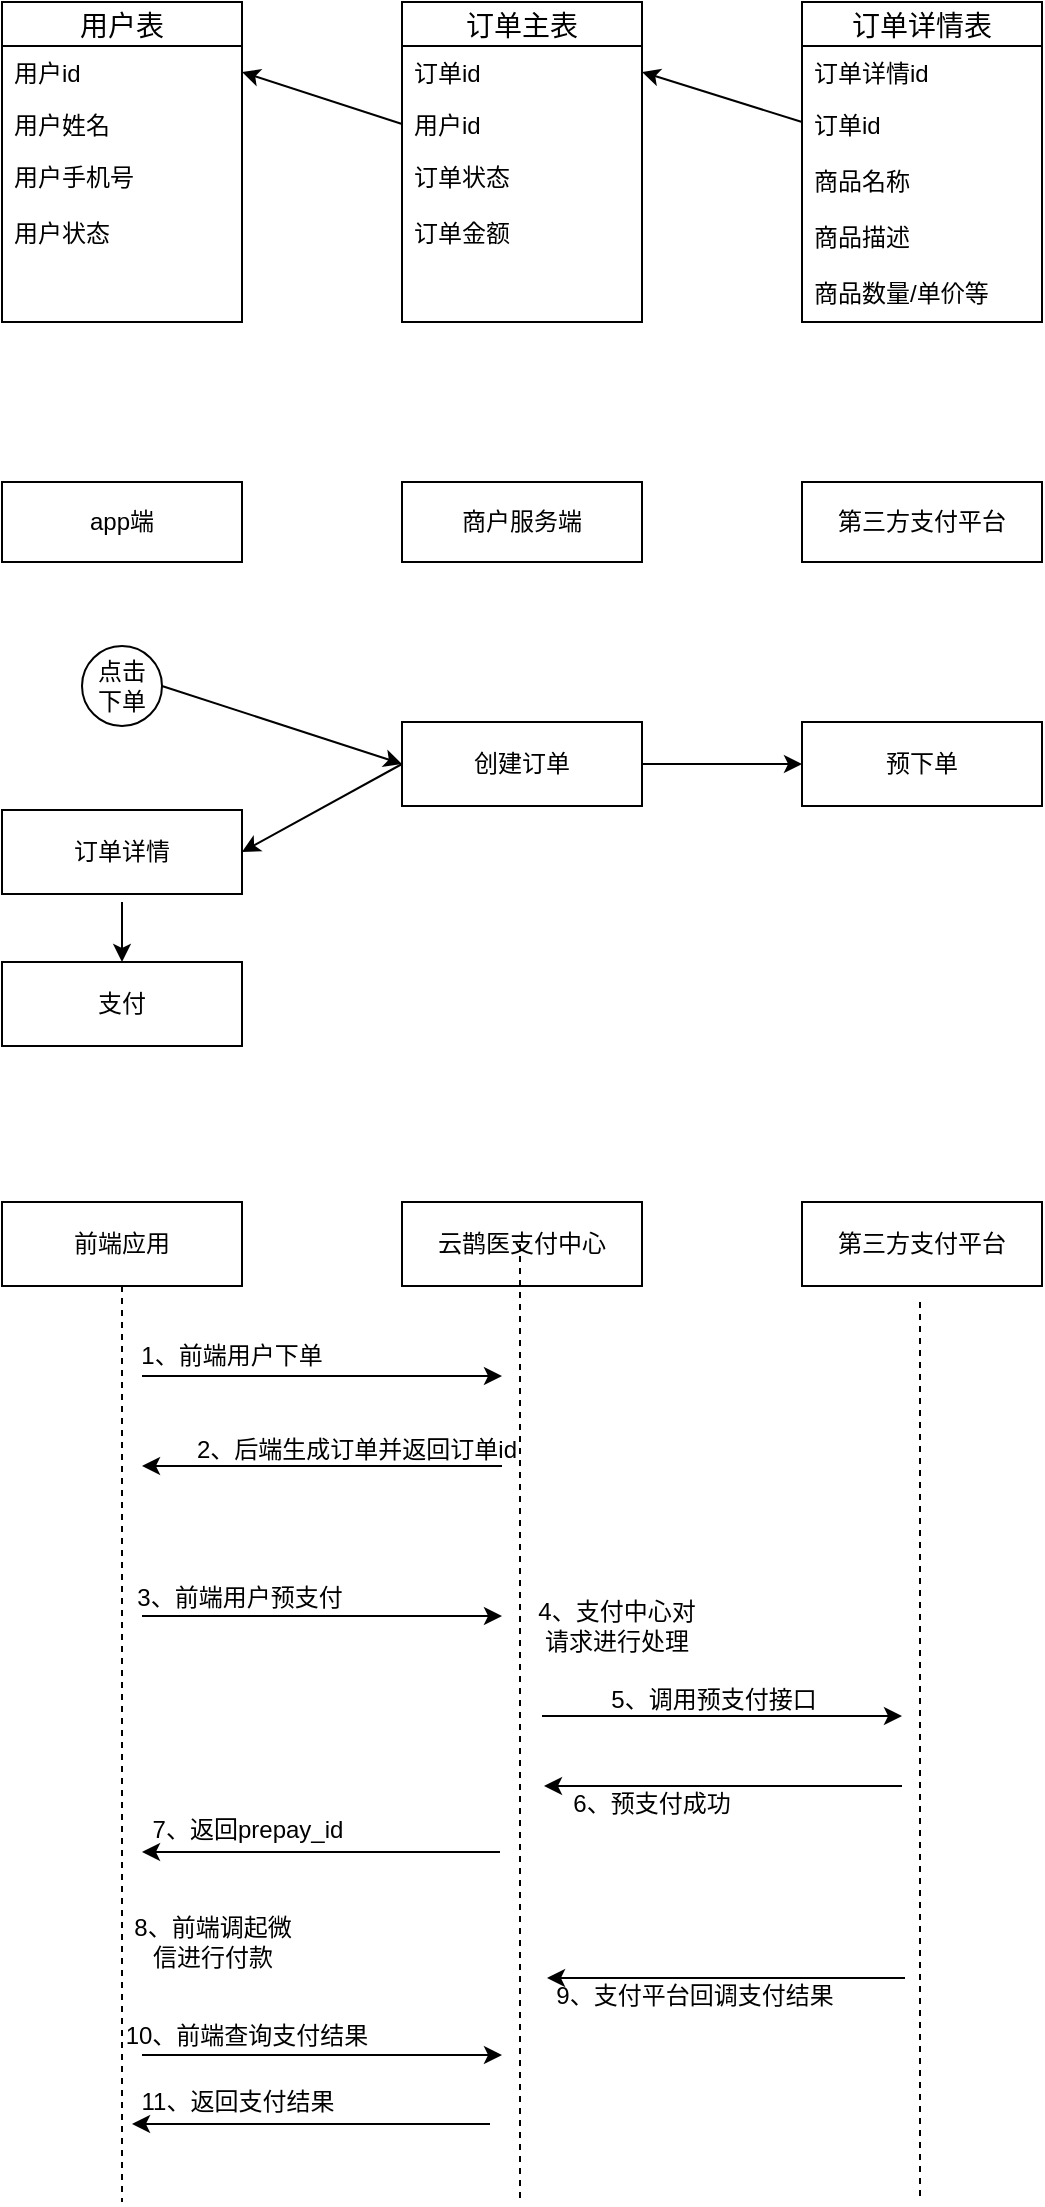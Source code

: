 <mxfile version="12.3.8" type="github" pages="1"><diagram id="iU_TIAPN-Pph5pVSYNDZ" name="第 1 页"><mxGraphModel dx="1550" dy="787" grid="1" gridSize="10" guides="1" tooltips="1" connect="1" arrows="1" fold="1" page="1" pageScale="1" pageWidth="1169" pageHeight="1654" math="0" shadow="0"><root><mxCell id="0"/><mxCell id="1" parent="0"/><mxCell id="6lCbFaMOvaHUvnWq1Ras-11" value="用户表" style="swimlane;fontStyle=0;childLayout=stackLayout;horizontal=1;startSize=22;fillColor=none;horizontalStack=0;resizeParent=1;resizeParentMax=0;resizeLast=0;collapsible=1;marginBottom=0;swimlaneFillColor=#ffffff;align=center;fontSize=14;" vertex="1" parent="1"><mxGeometry x="240" y="480" width="120" height="160" as="geometry"/></mxCell><mxCell id="6lCbFaMOvaHUvnWq1Ras-12" value="用户id" style="text;strokeColor=none;fillColor=none;spacingLeft=4;spacingRight=4;overflow=hidden;rotatable=0;points=[[0,0.5],[1,0.5]];portConstraint=eastwest;fontSize=12;" vertex="1" parent="6lCbFaMOvaHUvnWq1Ras-11"><mxGeometry y="22" width="120" height="26" as="geometry"/></mxCell><mxCell id="6lCbFaMOvaHUvnWq1Ras-13" value="用户姓名" style="text;strokeColor=none;fillColor=none;spacingLeft=4;spacingRight=4;overflow=hidden;rotatable=0;points=[[0,0.5],[1,0.5]];portConstraint=eastwest;fontSize=12;" vertex="1" parent="6lCbFaMOvaHUvnWq1Ras-11"><mxGeometry y="48" width="120" height="26" as="geometry"/></mxCell><mxCell id="6lCbFaMOvaHUvnWq1Ras-14" value="用户手机号&#10;&#10;用户状态" style="text;strokeColor=none;fillColor=none;spacingLeft=4;spacingRight=4;overflow=hidden;rotatable=0;points=[[0,0.5],[1,0.5]];portConstraint=eastwest;fontSize=12;" vertex="1" parent="6lCbFaMOvaHUvnWq1Ras-11"><mxGeometry y="74" width="120" height="86" as="geometry"/></mxCell><mxCell id="6lCbFaMOvaHUvnWq1Ras-15" value="订单主表" style="swimlane;fontStyle=0;childLayout=stackLayout;horizontal=1;startSize=22;fillColor=none;horizontalStack=0;resizeParent=1;resizeParentMax=0;resizeLast=0;collapsible=1;marginBottom=0;swimlaneFillColor=#ffffff;align=center;fontSize=14;" vertex="1" parent="1"><mxGeometry x="440" y="480" width="120" height="160" as="geometry"/></mxCell><mxCell id="6lCbFaMOvaHUvnWq1Ras-16" value="订单id" style="text;strokeColor=none;fillColor=none;spacingLeft=4;spacingRight=4;overflow=hidden;rotatable=0;points=[[0,0.5],[1,0.5]];portConstraint=eastwest;fontSize=12;" vertex="1" parent="6lCbFaMOvaHUvnWq1Ras-15"><mxGeometry y="22" width="120" height="26" as="geometry"/></mxCell><mxCell id="6lCbFaMOvaHUvnWq1Ras-17" value="用户id" style="text;strokeColor=none;fillColor=none;spacingLeft=4;spacingRight=4;overflow=hidden;rotatable=0;points=[[0,0.5],[1,0.5]];portConstraint=eastwest;fontSize=12;" vertex="1" parent="6lCbFaMOvaHUvnWq1Ras-15"><mxGeometry y="48" width="120" height="26" as="geometry"/></mxCell><mxCell id="6lCbFaMOvaHUvnWq1Ras-18" value="订单状态&#10;&#10;订单金额" style="text;strokeColor=none;fillColor=none;spacingLeft=4;spacingRight=4;overflow=hidden;rotatable=0;points=[[0,0.5],[1,0.5]];portConstraint=eastwest;fontSize=12;" vertex="1" parent="6lCbFaMOvaHUvnWq1Ras-15"><mxGeometry y="74" width="120" height="86" as="geometry"/></mxCell><mxCell id="6lCbFaMOvaHUvnWq1Ras-19" value="订单详情表" style="swimlane;fontStyle=0;childLayout=stackLayout;horizontal=1;startSize=22;fillColor=none;horizontalStack=0;resizeParent=1;resizeParentMax=0;resizeLast=0;collapsible=1;marginBottom=0;swimlaneFillColor=#ffffff;align=center;fontSize=14;" vertex="1" parent="1"><mxGeometry x="640" y="480" width="120" height="160" as="geometry"/></mxCell><mxCell id="6lCbFaMOvaHUvnWq1Ras-20" value="订单详情id" style="text;strokeColor=none;fillColor=none;spacingLeft=4;spacingRight=4;overflow=hidden;rotatable=0;points=[[0,0.5],[1,0.5]];portConstraint=eastwest;fontSize=12;" vertex="1" parent="6lCbFaMOvaHUvnWq1Ras-19"><mxGeometry y="22" width="120" height="26" as="geometry"/></mxCell><mxCell id="6lCbFaMOvaHUvnWq1Ras-22" value="订单id&#10;&#10;商品名称&#10;&#10;商品描述&#10;&#10;商品数量/单价等" style="text;strokeColor=none;fillColor=none;spacingLeft=4;spacingRight=4;overflow=hidden;rotatable=0;points=[[0,0.5],[1,0.5]];portConstraint=eastwest;fontSize=12;" vertex="1" parent="6lCbFaMOvaHUvnWq1Ras-19"><mxGeometry y="48" width="120" height="112" as="geometry"/></mxCell><mxCell id="6lCbFaMOvaHUvnWq1Ras-23" value="" style="endArrow=classic;html=1;entryX=1;entryY=0.5;entryDx=0;entryDy=0;exitX=0;exitY=0.5;exitDx=0;exitDy=0;" edge="1" parent="1" source="6lCbFaMOvaHUvnWq1Ras-17" target="6lCbFaMOvaHUvnWq1Ras-12"><mxGeometry width="50" height="50" relative="1" as="geometry"><mxPoint x="450" y="790" as="sourcePoint"/><mxPoint x="500" y="740" as="targetPoint"/></mxGeometry></mxCell><mxCell id="6lCbFaMOvaHUvnWq1Ras-25" value="" style="endArrow=classic;html=1;exitX=0;exitY=0.107;exitDx=0;exitDy=0;exitPerimeter=0;entryX=1;entryY=0.5;entryDx=0;entryDy=0;" edge="1" parent="1" source="6lCbFaMOvaHUvnWq1Ras-22" target="6lCbFaMOvaHUvnWq1Ras-16"><mxGeometry width="50" height="50" relative="1" as="geometry"><mxPoint x="640" y="770" as="sourcePoint"/><mxPoint x="690" y="720" as="targetPoint"/></mxGeometry></mxCell><mxCell id="6lCbFaMOvaHUvnWq1Ras-26" value="app端" style="rounded=0;whiteSpace=wrap;html=1;" vertex="1" parent="1"><mxGeometry x="240" y="720" width="120" height="40" as="geometry"/></mxCell><mxCell id="6lCbFaMOvaHUvnWq1Ras-27" value="商户服务端" style="rounded=0;whiteSpace=wrap;html=1;" vertex="1" parent="1"><mxGeometry x="440" y="720" width="120" height="40" as="geometry"/></mxCell><mxCell id="6lCbFaMOvaHUvnWq1Ras-28" value="第三方支付平台" style="rounded=0;whiteSpace=wrap;html=1;" vertex="1" parent="1"><mxGeometry x="640" y="720" width="120" height="40" as="geometry"/></mxCell><mxCell id="6lCbFaMOvaHUvnWq1Ras-30" value="点击&lt;br&gt;下单" style="ellipse;whiteSpace=wrap;html=1;aspect=fixed;" vertex="1" parent="1"><mxGeometry x="280" y="802" width="40" height="40" as="geometry"/></mxCell><mxCell id="6lCbFaMOvaHUvnWq1Ras-31" value="" style="endArrow=classic;html=1;exitX=1;exitY=0.5;exitDx=0;exitDy=0;entryX=0;entryY=0.5;entryDx=0;entryDy=0;" edge="1" parent="1" source="6lCbFaMOvaHUvnWq1Ras-30" target="6lCbFaMOvaHUvnWq1Ras-32"><mxGeometry width="50" height="50" relative="1" as="geometry"><mxPoint x="320" y="850" as="sourcePoint"/><mxPoint x="440" y="820" as="targetPoint"/></mxGeometry></mxCell><mxCell id="6lCbFaMOvaHUvnWq1Ras-32" value="创建订单" style="rounded=0;whiteSpace=wrap;html=1;" vertex="1" parent="1"><mxGeometry x="440" y="840" width="120" height="42" as="geometry"/></mxCell><mxCell id="6lCbFaMOvaHUvnWq1Ras-33" value="订单详情" style="rounded=0;whiteSpace=wrap;html=1;" vertex="1" parent="1"><mxGeometry x="240" y="884" width="120" height="42" as="geometry"/></mxCell><mxCell id="6lCbFaMOvaHUvnWq1Ras-34" value="" style="endArrow=classic;html=1;entryX=1;entryY=0.5;entryDx=0;entryDy=0;exitX=0;exitY=0.5;exitDx=0;exitDy=0;" edge="1" parent="1" source="6lCbFaMOvaHUvnWq1Ras-32" target="6lCbFaMOvaHUvnWq1Ras-33"><mxGeometry width="50" height="50" relative="1" as="geometry"><mxPoint x="410" y="1010" as="sourcePoint"/><mxPoint x="460" y="960" as="targetPoint"/></mxGeometry></mxCell><mxCell id="6lCbFaMOvaHUvnWq1Ras-35" value="支付" style="rounded=0;whiteSpace=wrap;html=1;" vertex="1" parent="1"><mxGeometry x="240" y="960" width="120" height="42" as="geometry"/></mxCell><mxCell id="6lCbFaMOvaHUvnWq1Ras-36" value="" style="endArrow=classic;html=1;entryX=0.5;entryY=0;entryDx=0;entryDy=0;" edge="1" parent="1" target="6lCbFaMOvaHUvnWq1Ras-35"><mxGeometry width="50" height="50" relative="1" as="geometry"><mxPoint x="300" y="930" as="sourcePoint"/><mxPoint x="480" y="950" as="targetPoint"/></mxGeometry></mxCell><mxCell id="6lCbFaMOvaHUvnWq1Ras-37" value="预下单" style="rounded=0;whiteSpace=wrap;html=1;" vertex="1" parent="1"><mxGeometry x="640" y="840" width="120" height="42" as="geometry"/></mxCell><mxCell id="6lCbFaMOvaHUvnWq1Ras-38" value="" style="endArrow=classic;html=1;entryX=0;entryY=0.5;entryDx=0;entryDy=0;exitX=1;exitY=0.5;exitDx=0;exitDy=0;" edge="1" parent="1" source="6lCbFaMOvaHUvnWq1Ras-32" target="6lCbFaMOvaHUvnWq1Ras-37"><mxGeometry width="50" height="50" relative="1" as="geometry"><mxPoint x="560" y="900" as="sourcePoint"/><mxPoint x="610" y="850" as="targetPoint"/></mxGeometry></mxCell><mxCell id="6lCbFaMOvaHUvnWq1Ras-40" value="前端应用" style="rounded=0;whiteSpace=wrap;html=1;" vertex="1" parent="1"><mxGeometry x="240" y="1080" width="120" height="42" as="geometry"/></mxCell><mxCell id="6lCbFaMOvaHUvnWq1Ras-41" value="云鹊医支付中心" style="rounded=0;whiteSpace=wrap;html=1;" vertex="1" parent="1"><mxGeometry x="440" y="1080" width="120" height="42" as="geometry"/></mxCell><mxCell id="6lCbFaMOvaHUvnWq1Ras-42" value="第三方支付平台" style="rounded=0;whiteSpace=wrap;html=1;" vertex="1" parent="1"><mxGeometry x="640" y="1080" width="120" height="42" as="geometry"/></mxCell><mxCell id="6lCbFaMOvaHUvnWq1Ras-43" value="" style="endArrow=none;dashed=1;html=1;exitX=0.5;exitY=1;exitDx=0;exitDy=0;" edge="1" parent="1" source="6lCbFaMOvaHUvnWq1Ras-40"><mxGeometry width="50" height="50" relative="1" as="geometry"><mxPoint x="300" y="1170" as="sourcePoint"/><mxPoint x="300" y="1580" as="targetPoint"/></mxGeometry></mxCell><mxCell id="6lCbFaMOvaHUvnWq1Ras-44" value="" style="endArrow=none;dashed=1;html=1;exitX=0.5;exitY=1;exitDx=0;exitDy=0;" edge="1" parent="1"><mxGeometry width="50" height="50" relative="1" as="geometry"><mxPoint x="499" y="1101" as="sourcePoint"/><mxPoint x="499" y="1579" as="targetPoint"/></mxGeometry></mxCell><mxCell id="6lCbFaMOvaHUvnWq1Ras-45" value="" style="endArrow=none;dashed=1;html=1;exitX=0.5;exitY=1;exitDx=0;exitDy=0;" edge="1" parent="1"><mxGeometry width="50" height="50" relative="1" as="geometry"><mxPoint x="699" y="1130" as="sourcePoint"/><mxPoint x="699" y="1578" as="targetPoint"/></mxGeometry></mxCell><mxCell id="6lCbFaMOvaHUvnWq1Ras-47" value="1、前端用户下单" style="text;html=1;strokeColor=none;fillColor=none;align=center;verticalAlign=middle;whiteSpace=wrap;rounded=0;" vertex="1" parent="1"><mxGeometry x="300" y="1147" width="110" height="20" as="geometry"/></mxCell><mxCell id="6lCbFaMOvaHUvnWq1Ras-48" value="" style="endArrow=classic;html=1;" edge="1" parent="1"><mxGeometry width="50" height="50" relative="1" as="geometry"><mxPoint x="310" y="1167" as="sourcePoint"/><mxPoint x="490" y="1167" as="targetPoint"/></mxGeometry></mxCell><mxCell id="6lCbFaMOvaHUvnWq1Ras-49" value="" style="endArrow=classic;html=1;" edge="1" parent="1"><mxGeometry width="50" height="50" relative="1" as="geometry"><mxPoint x="490" y="1212" as="sourcePoint"/><mxPoint x="310" y="1212" as="targetPoint"/></mxGeometry></mxCell><mxCell id="6lCbFaMOvaHUvnWq1Ras-50" value="2、后端生成订单并返回订单id" style="text;html=1;strokeColor=none;fillColor=none;align=center;verticalAlign=middle;whiteSpace=wrap;rounded=0;" vertex="1" parent="1"><mxGeometry x="335" y="1194" width="165" height="20" as="geometry"/></mxCell><mxCell id="6lCbFaMOvaHUvnWq1Ras-51" value="" style="endArrow=classic;html=1;" edge="1" parent="1"><mxGeometry width="50" height="50" relative="1" as="geometry"><mxPoint x="310" y="1287" as="sourcePoint"/><mxPoint x="490" y="1287" as="targetPoint"/></mxGeometry></mxCell><mxCell id="6lCbFaMOvaHUvnWq1Ras-53" value="3、前端用户预支付" style="text;html=1;strokeColor=none;fillColor=none;align=center;verticalAlign=middle;whiteSpace=wrap;rounded=0;" vertex="1" parent="1"><mxGeometry x="304" y="1268" width="110" height="20" as="geometry"/></mxCell><mxCell id="6lCbFaMOvaHUvnWq1Ras-54" value="" style="endArrow=classic;html=1;" edge="1" parent="1"><mxGeometry width="50" height="50" relative="1" as="geometry"><mxPoint x="510" y="1337" as="sourcePoint"/><mxPoint x="690" y="1337" as="targetPoint"/></mxGeometry></mxCell><mxCell id="6lCbFaMOvaHUvnWq1Ras-55" value="4、支付中心对请求进行处理" style="text;html=1;strokeColor=none;fillColor=none;align=center;verticalAlign=middle;whiteSpace=wrap;rounded=0;" vertex="1" parent="1"><mxGeometry x="505" y="1282" width="85" height="20" as="geometry"/></mxCell><mxCell id="6lCbFaMOvaHUvnWq1Ras-56" value="5、调用预支付接口" style="text;html=1;strokeColor=none;fillColor=none;align=center;verticalAlign=middle;whiteSpace=wrap;rounded=0;" vertex="1" parent="1"><mxGeometry x="541" y="1319" width="110" height="20" as="geometry"/></mxCell><mxCell id="6lCbFaMOvaHUvnWq1Ras-60" value="" style="endArrow=classic;html=1;" edge="1" parent="1"><mxGeometry width="50" height="50" relative="1" as="geometry"><mxPoint x="690" y="1372" as="sourcePoint"/><mxPoint x="511" y="1372" as="targetPoint"/></mxGeometry></mxCell><mxCell id="6lCbFaMOvaHUvnWq1Ras-61" value="6、预支付成功" style="text;html=1;strokeColor=none;fillColor=none;align=center;verticalAlign=middle;whiteSpace=wrap;rounded=0;" vertex="1" parent="1"><mxGeometry x="510" y="1371" width="110" height="20" as="geometry"/></mxCell><mxCell id="6lCbFaMOvaHUvnWq1Ras-62" value="" style="endArrow=classic;html=1;" edge="1" parent="1"><mxGeometry width="50" height="50" relative="1" as="geometry"><mxPoint x="489" y="1405" as="sourcePoint"/><mxPoint x="310" y="1405" as="targetPoint"/></mxGeometry></mxCell><mxCell id="6lCbFaMOvaHUvnWq1Ras-63" value="7、返回prepay_id" style="text;html=1;strokeColor=none;fillColor=none;align=center;verticalAlign=middle;whiteSpace=wrap;rounded=0;" vertex="1" parent="1"><mxGeometry x="307.5" y="1384" width="110" height="20" as="geometry"/></mxCell><mxCell id="6lCbFaMOvaHUvnWq1Ras-66" value="8、前端调起微信进行付款" style="text;html=1;strokeColor=none;fillColor=none;align=center;verticalAlign=middle;whiteSpace=wrap;rounded=0;" vertex="1" parent="1"><mxGeometry x="300" y="1440" width="91" height="20" as="geometry"/></mxCell><mxCell id="6lCbFaMOvaHUvnWq1Ras-67" value="10、前端查询支付结果" style="text;html=1;strokeColor=none;fillColor=none;align=center;verticalAlign=middle;whiteSpace=wrap;rounded=0;" vertex="1" parent="1"><mxGeometry x="281" y="1487" width="163" height="20" as="geometry"/></mxCell><mxCell id="6lCbFaMOvaHUvnWq1Ras-68" value="" style="endArrow=classic;html=1;" edge="1" parent="1"><mxGeometry width="50" height="50" relative="1" as="geometry"><mxPoint x="691.5" y="1468" as="sourcePoint"/><mxPoint x="512.5" y="1468" as="targetPoint"/></mxGeometry></mxCell><mxCell id="6lCbFaMOvaHUvnWq1Ras-69" value="9、支付平台回调支付结果" style="text;html=1;strokeColor=none;fillColor=none;align=center;verticalAlign=middle;whiteSpace=wrap;rounded=0;" vertex="1" parent="1"><mxGeometry x="512" y="1467" width="149" height="20" as="geometry"/></mxCell><mxCell id="6lCbFaMOvaHUvnWq1Ras-71" value="" style="endArrow=classic;html=1;" edge="1" parent="1"><mxGeometry width="50" height="50" relative="1" as="geometry"><mxPoint x="310" y="1506.5" as="sourcePoint"/><mxPoint x="490" y="1506.5" as="targetPoint"/></mxGeometry></mxCell><mxCell id="6lCbFaMOvaHUvnWq1Ras-72" value="" style="endArrow=classic;html=1;" edge="1" parent="1"><mxGeometry width="50" height="50" relative="1" as="geometry"><mxPoint x="484" y="1541" as="sourcePoint"/><mxPoint x="305" y="1541" as="targetPoint"/></mxGeometry></mxCell><mxCell id="6lCbFaMOvaHUvnWq1Ras-73" value="11、返回支付结果" style="text;html=1;strokeColor=none;fillColor=none;align=center;verticalAlign=middle;whiteSpace=wrap;rounded=0;" vertex="1" parent="1"><mxGeometry x="302.5" y="1520" width="110" height="20" as="geometry"/></mxCell></root></mxGraphModel></diagram></mxfile>